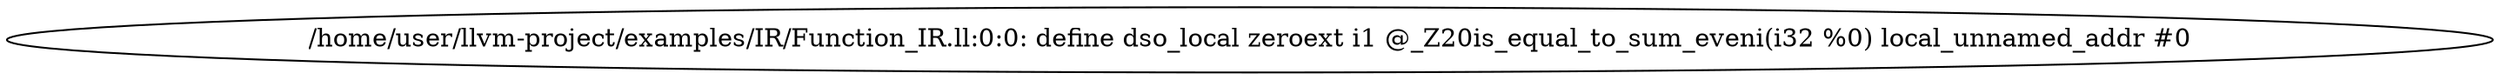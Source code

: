 digraph CFG {
    node0[label="/home/user/llvm-project/examples/IR/Function_IR.ll:0:0: define dso_local zeroext i1 @_Z20is_equal_to_sum_eveni(i32 %0) local_unnamed_addr #0"]
}